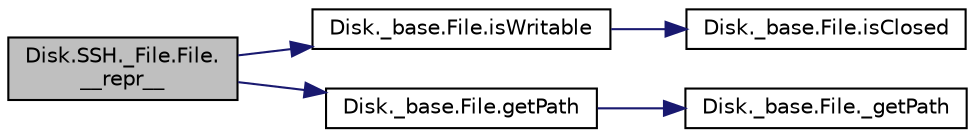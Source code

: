 digraph "Disk.SSH._File.File.__repr__"
{
 // INTERACTIVE_SVG=YES
  bgcolor="transparent";
  edge [fontname="Helvetica",fontsize="10",labelfontname="Helvetica",labelfontsize="10"];
  node [fontname="Helvetica",fontsize="10",shape=record];
  rankdir="LR";
  Node1 [label="Disk.SSH._File.File.\l__repr__",height=0.2,width=0.4,color="black", fillcolor="grey75", style="filled" fontcolor="black"];
  Node1 -> Node2 [color="midnightblue",fontsize="10",style="solid",fontname="Helvetica"];
  Node2 [label="Disk._base.File.isWritable",height=0.2,width=0.4,color="black",URL="$class_disk_1_1__base_1_1_file.html#af4a79b03f7f30ffdf6be32aaa025f9aa"];
  Node2 -> Node3 [color="midnightblue",fontsize="10",style="solid",fontname="Helvetica"];
  Node3 [label="Disk._base.File.isClosed",height=0.2,width=0.4,color="black",URL="$class_disk_1_1__base_1_1_file.html#a5801d2db863fa1967d7847917aa757f3"];
  Node1 -> Node4 [color="midnightblue",fontsize="10",style="solid",fontname="Helvetica"];
  Node4 [label="Disk._base.File.getPath",height=0.2,width=0.4,color="black",URL="$class_disk_1_1__base_1_1_file.html#a7401ddb8e1f5573402123b8f65b7bc08"];
  Node4 -> Node5 [color="midnightblue",fontsize="10",style="solid",fontname="Helvetica"];
  Node5 [label="Disk._base.File._getPath",height=0.2,width=0.4,color="black",URL="$class_disk_1_1__base_1_1_file.html#a036d4621c4196403b6a126c9ee1cc0c3"];
}
